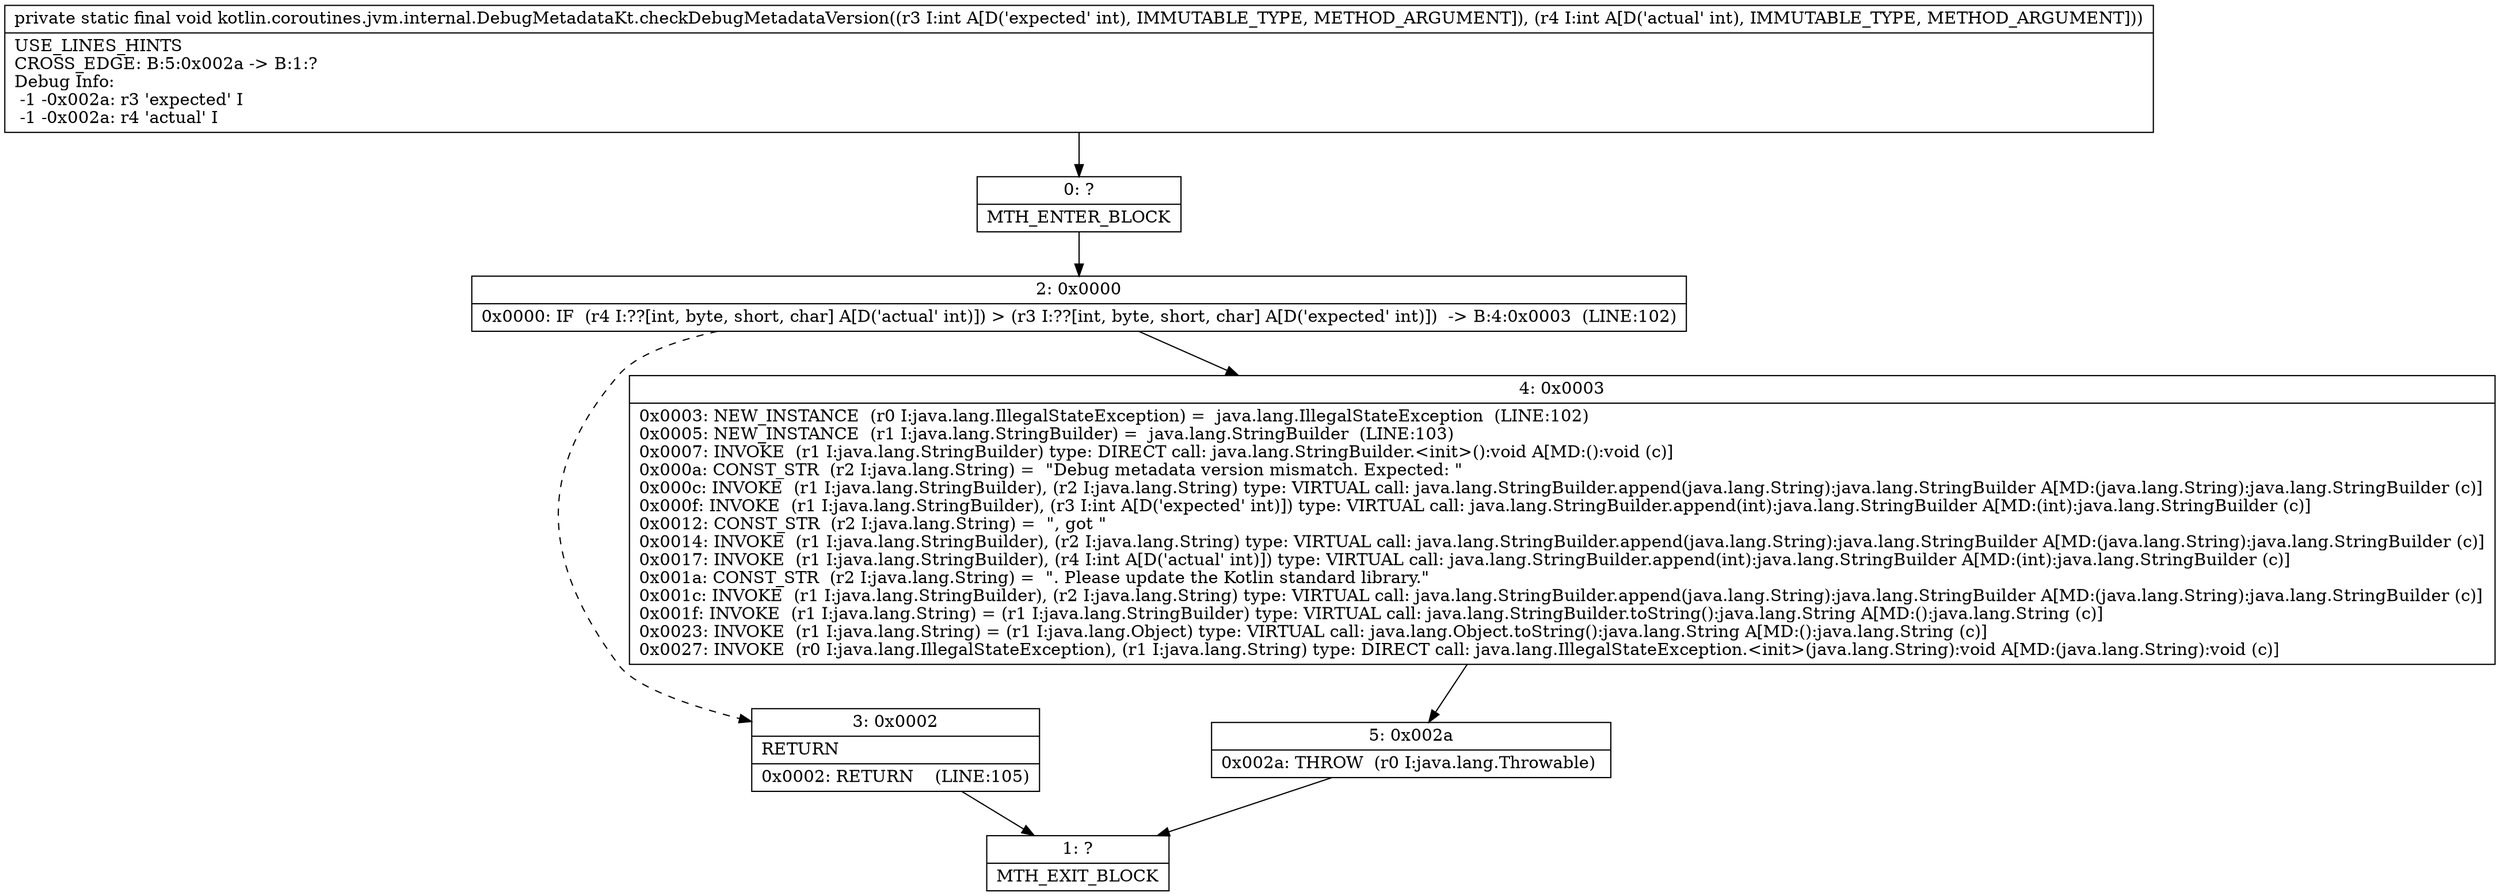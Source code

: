 digraph "CFG forkotlin.coroutines.jvm.internal.DebugMetadataKt.checkDebugMetadataVersion(II)V" {
Node_0 [shape=record,label="{0\:\ ?|MTH_ENTER_BLOCK\l}"];
Node_2 [shape=record,label="{2\:\ 0x0000|0x0000: IF  (r4 I:??[int, byte, short, char] A[D('actual' int)]) \> (r3 I:??[int, byte, short, char] A[D('expected' int)])  \-\> B:4:0x0003  (LINE:102)\l}"];
Node_3 [shape=record,label="{3\:\ 0x0002|RETURN\l|0x0002: RETURN    (LINE:105)\l}"];
Node_1 [shape=record,label="{1\:\ ?|MTH_EXIT_BLOCK\l}"];
Node_4 [shape=record,label="{4\:\ 0x0003|0x0003: NEW_INSTANCE  (r0 I:java.lang.IllegalStateException) =  java.lang.IllegalStateException  (LINE:102)\l0x0005: NEW_INSTANCE  (r1 I:java.lang.StringBuilder) =  java.lang.StringBuilder  (LINE:103)\l0x0007: INVOKE  (r1 I:java.lang.StringBuilder) type: DIRECT call: java.lang.StringBuilder.\<init\>():void A[MD:():void (c)]\l0x000a: CONST_STR  (r2 I:java.lang.String) =  \"Debug metadata version mismatch. Expected: \" \l0x000c: INVOKE  (r1 I:java.lang.StringBuilder), (r2 I:java.lang.String) type: VIRTUAL call: java.lang.StringBuilder.append(java.lang.String):java.lang.StringBuilder A[MD:(java.lang.String):java.lang.StringBuilder (c)]\l0x000f: INVOKE  (r1 I:java.lang.StringBuilder), (r3 I:int A[D('expected' int)]) type: VIRTUAL call: java.lang.StringBuilder.append(int):java.lang.StringBuilder A[MD:(int):java.lang.StringBuilder (c)]\l0x0012: CONST_STR  (r2 I:java.lang.String) =  \", got \" \l0x0014: INVOKE  (r1 I:java.lang.StringBuilder), (r2 I:java.lang.String) type: VIRTUAL call: java.lang.StringBuilder.append(java.lang.String):java.lang.StringBuilder A[MD:(java.lang.String):java.lang.StringBuilder (c)]\l0x0017: INVOKE  (r1 I:java.lang.StringBuilder), (r4 I:int A[D('actual' int)]) type: VIRTUAL call: java.lang.StringBuilder.append(int):java.lang.StringBuilder A[MD:(int):java.lang.StringBuilder (c)]\l0x001a: CONST_STR  (r2 I:java.lang.String) =  \". Please update the Kotlin standard library.\" \l0x001c: INVOKE  (r1 I:java.lang.StringBuilder), (r2 I:java.lang.String) type: VIRTUAL call: java.lang.StringBuilder.append(java.lang.String):java.lang.StringBuilder A[MD:(java.lang.String):java.lang.StringBuilder (c)]\l0x001f: INVOKE  (r1 I:java.lang.String) = (r1 I:java.lang.StringBuilder) type: VIRTUAL call: java.lang.StringBuilder.toString():java.lang.String A[MD:():java.lang.String (c)]\l0x0023: INVOKE  (r1 I:java.lang.String) = (r1 I:java.lang.Object) type: VIRTUAL call: java.lang.Object.toString():java.lang.String A[MD:():java.lang.String (c)]\l0x0027: INVOKE  (r0 I:java.lang.IllegalStateException), (r1 I:java.lang.String) type: DIRECT call: java.lang.IllegalStateException.\<init\>(java.lang.String):void A[MD:(java.lang.String):void (c)]\l}"];
Node_5 [shape=record,label="{5\:\ 0x002a|0x002a: THROW  (r0 I:java.lang.Throwable) \l}"];
MethodNode[shape=record,label="{private static final void kotlin.coroutines.jvm.internal.DebugMetadataKt.checkDebugMetadataVersion((r3 I:int A[D('expected' int), IMMUTABLE_TYPE, METHOD_ARGUMENT]), (r4 I:int A[D('actual' int), IMMUTABLE_TYPE, METHOD_ARGUMENT]))  | USE_LINES_HINTS\lCROSS_EDGE: B:5:0x002a \-\> B:1:?\lDebug Info:\l  \-1 \-0x002a: r3 'expected' I\l  \-1 \-0x002a: r4 'actual' I\l}"];
MethodNode -> Node_0;Node_0 -> Node_2;
Node_2 -> Node_3[style=dashed];
Node_2 -> Node_4;
Node_3 -> Node_1;
Node_4 -> Node_5;
Node_5 -> Node_1;
}

